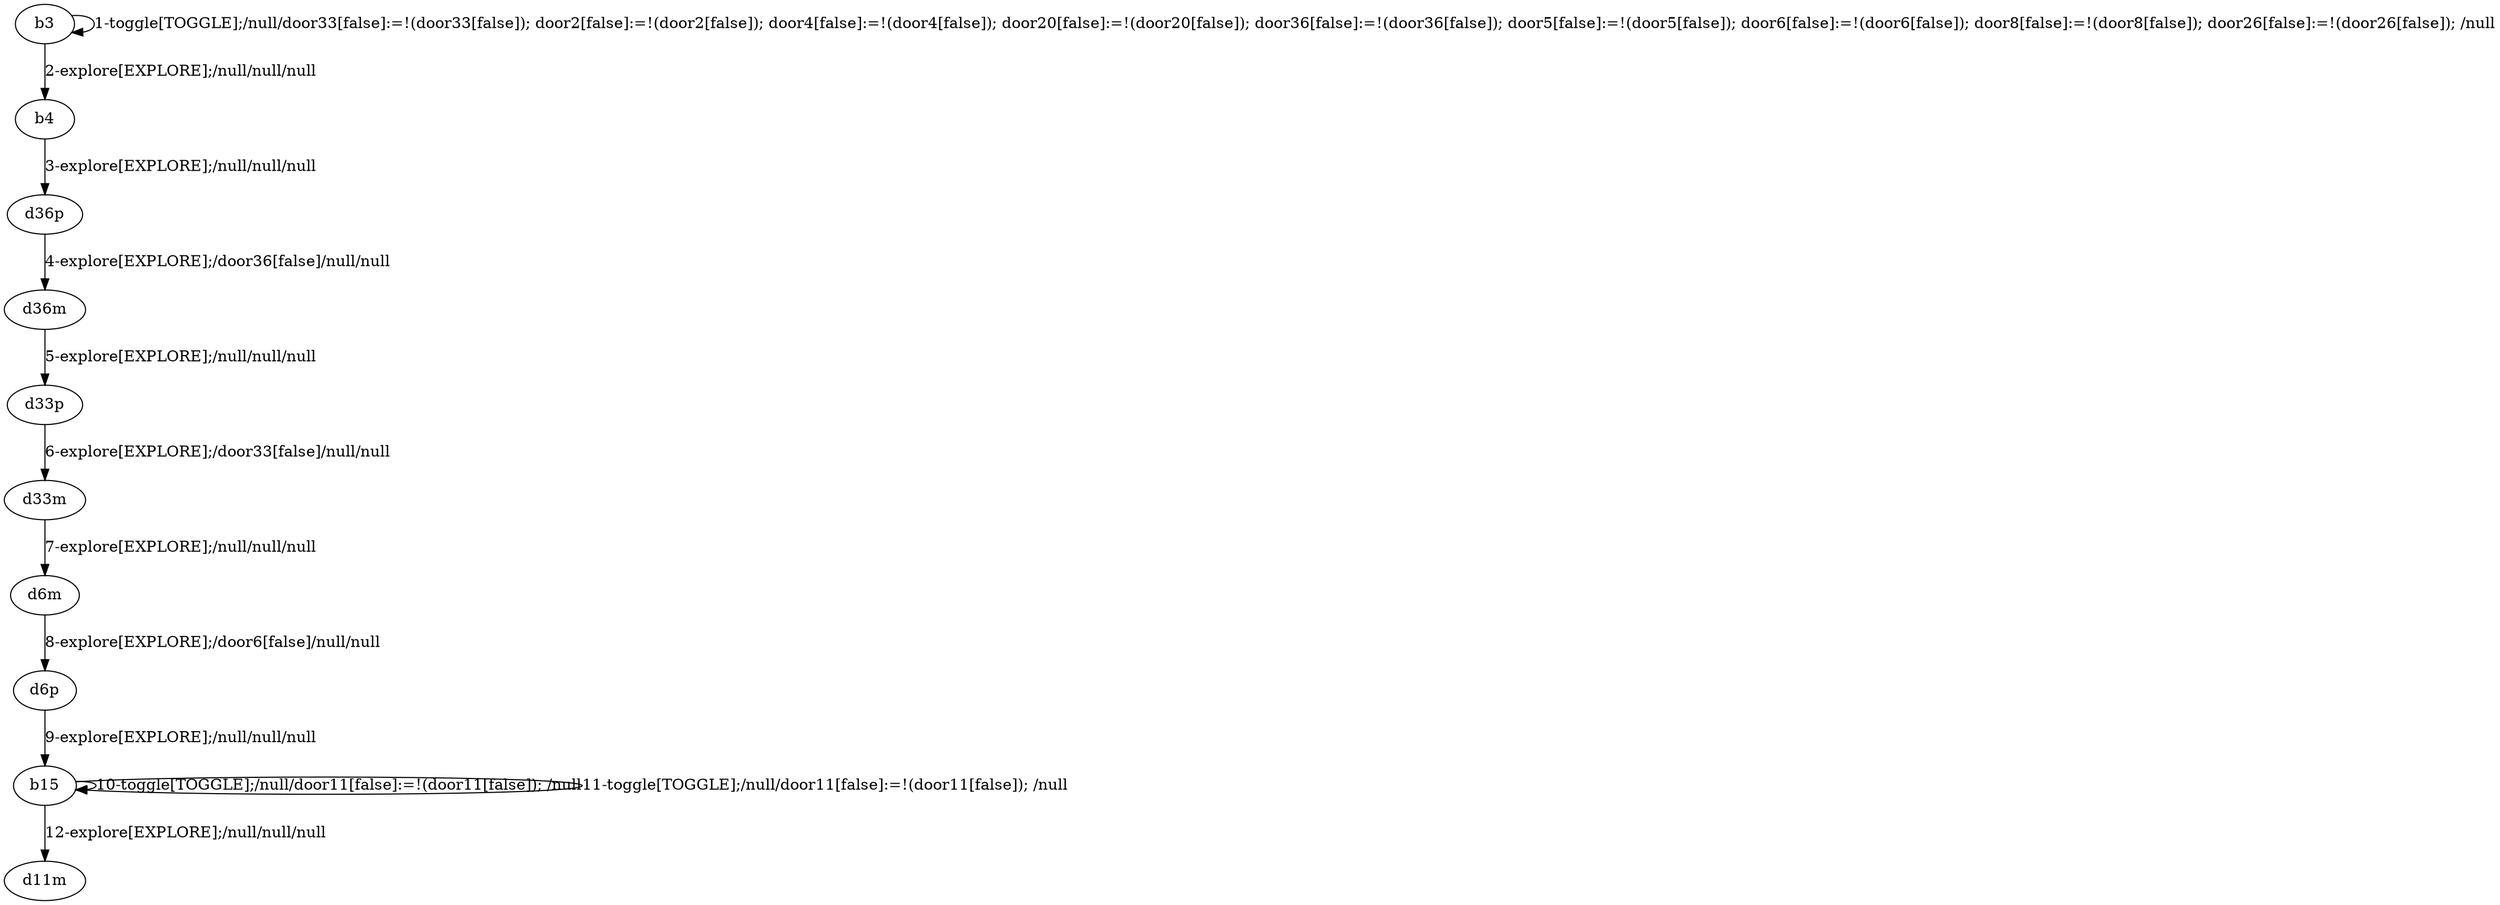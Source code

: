 # Total number of goals covered by this test: 5
# b15 --> d11m
# b15 --> b15
# d6p --> b15
# d6m --> d6p
# d33m --> d6m

digraph g {
"b3" -> "b3" [label = "1-toggle[TOGGLE];/null/door33[false]:=!(door33[false]); door2[false]:=!(door2[false]); door4[false]:=!(door4[false]); door20[false]:=!(door20[false]); door36[false]:=!(door36[false]); door5[false]:=!(door5[false]); door6[false]:=!(door6[false]); door8[false]:=!(door8[false]); door26[false]:=!(door26[false]); /null"];
"b3" -> "b4" [label = "2-explore[EXPLORE];/null/null/null"];
"b4" -> "d36p" [label = "3-explore[EXPLORE];/null/null/null"];
"d36p" -> "d36m" [label = "4-explore[EXPLORE];/door36[false]/null/null"];
"d36m" -> "d33p" [label = "5-explore[EXPLORE];/null/null/null"];
"d33p" -> "d33m" [label = "6-explore[EXPLORE];/door33[false]/null/null"];
"d33m" -> "d6m" [label = "7-explore[EXPLORE];/null/null/null"];
"d6m" -> "d6p" [label = "8-explore[EXPLORE];/door6[false]/null/null"];
"d6p" -> "b15" [label = "9-explore[EXPLORE];/null/null/null"];
"b15" -> "b15" [label = "10-toggle[TOGGLE];/null/door11[false]:=!(door11[false]); /null"];
"b15" -> "b15" [label = "11-toggle[TOGGLE];/null/door11[false]:=!(door11[false]); /null"];
"b15" -> "d11m" [label = "12-explore[EXPLORE];/null/null/null"];
}